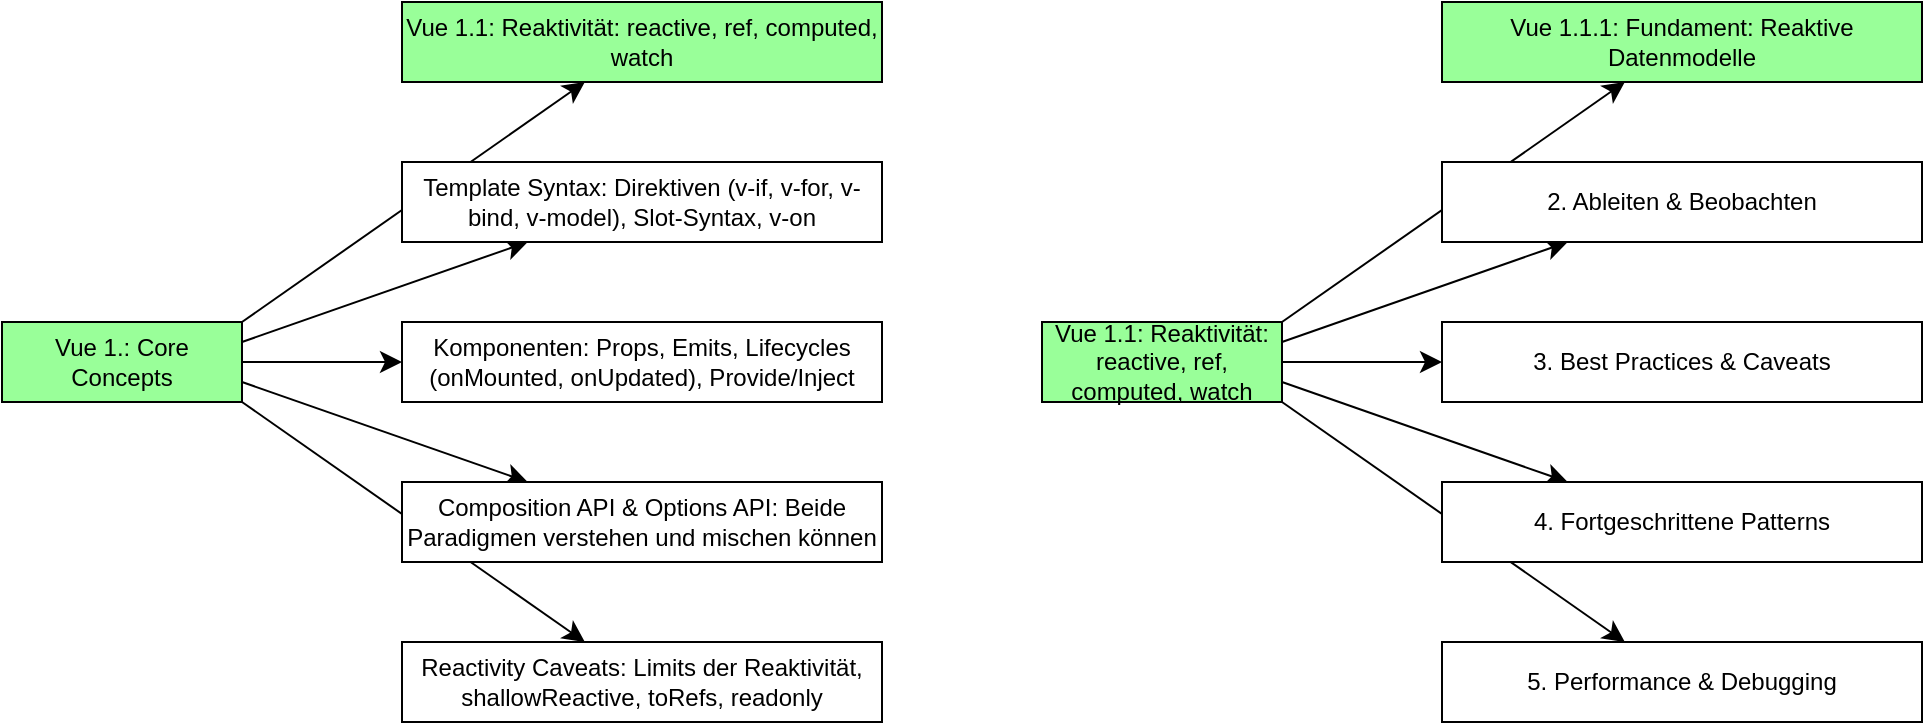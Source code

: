 <mxfile version="27.1.6">
  <diagram name="Seite-1" id="Ly8_jdr_lP5sy3wvXu7F">
    <mxGraphModel dx="1257" dy="697" grid="1" gridSize="10" guides="1" tooltips="1" connect="1" arrows="1" fold="1" page="1" pageScale="1" pageWidth="827" pageHeight="1169" math="0" shadow="0">
      <root>
        <mxCell id="0" />
        <mxCell id="1" parent="0" />
        <mxCell id="ONpwpBKbFHLgvq9Ydx1U-1" style="edgeStyle=none;curved=1;rounded=0;orthogonalLoop=1;jettySize=auto;html=1;exitX=1;exitY=0;exitDx=0;exitDy=0;fontSize=12;startSize=8;endSize=8;" parent="1" source="ONpwpBKbFHLgvq9Ydx1U-6" target="ONpwpBKbFHLgvq9Ydx1U-7" edge="1">
          <mxGeometry relative="1" as="geometry" />
        </mxCell>
        <mxCell id="ONpwpBKbFHLgvq9Ydx1U-2" style="edgeStyle=none;curved=1;rounded=0;orthogonalLoop=1;jettySize=auto;html=1;exitX=1;exitY=0.25;exitDx=0;exitDy=0;fontSize=12;startSize=8;endSize=8;" parent="1" source="ONpwpBKbFHLgvq9Ydx1U-6" target="ONpwpBKbFHLgvq9Ydx1U-8" edge="1">
          <mxGeometry relative="1" as="geometry" />
        </mxCell>
        <mxCell id="ONpwpBKbFHLgvq9Ydx1U-3" style="edgeStyle=none;curved=1;rounded=0;orthogonalLoop=1;jettySize=auto;html=1;exitX=1;exitY=0.5;exitDx=0;exitDy=0;fontSize=12;startSize=8;endSize=8;" parent="1" source="ONpwpBKbFHLgvq9Ydx1U-6" target="ONpwpBKbFHLgvq9Ydx1U-9" edge="1">
          <mxGeometry relative="1" as="geometry" />
        </mxCell>
        <mxCell id="ONpwpBKbFHLgvq9Ydx1U-4" style="edgeStyle=none;curved=1;rounded=0;orthogonalLoop=1;jettySize=auto;html=1;exitX=1;exitY=0.75;exitDx=0;exitDy=0;fontSize=12;startSize=8;endSize=8;" parent="1" source="ONpwpBKbFHLgvq9Ydx1U-6" target="ONpwpBKbFHLgvq9Ydx1U-10" edge="1">
          <mxGeometry relative="1" as="geometry" />
        </mxCell>
        <mxCell id="ONpwpBKbFHLgvq9Ydx1U-5" style="edgeStyle=none;curved=1;rounded=0;orthogonalLoop=1;jettySize=auto;html=1;exitX=1;exitY=1;exitDx=0;exitDy=0;fontSize=12;startSize=8;endSize=8;" parent="1" source="ONpwpBKbFHLgvq9Ydx1U-6" target="ONpwpBKbFHLgvq9Ydx1U-11" edge="1">
          <mxGeometry relative="1" as="geometry" />
        </mxCell>
        <mxCell id="ONpwpBKbFHLgvq9Ydx1U-6" value="Vue 1.: Core Concepts" style="rounded=0;whiteSpace=wrap;html=1;fillColor=#99FF99;" parent="1" vertex="1">
          <mxGeometry x="40" y="200" width="120" height="40" as="geometry" />
        </mxCell>
        <mxCell id="ONpwpBKbFHLgvq9Ydx1U-7" value="Vue 1.1: Reaktivität: reactive, ref, computed, watch" style="rounded=0;whiteSpace=wrap;html=1;fillColor=#99FF99;" parent="1" vertex="1">
          <mxGeometry x="240" y="40" width="240" height="40" as="geometry" />
        </mxCell>
        <mxCell id="ONpwpBKbFHLgvq9Ydx1U-8" value="Template Syntax: Direktiven (v-if, v-for, v-bind, v-model), Slot-Syntax, v-on" style="rounded=0;whiteSpace=wrap;html=1;" parent="1" vertex="1">
          <mxGeometry x="240" y="120" width="240" height="40" as="geometry" />
        </mxCell>
        <mxCell id="ONpwpBKbFHLgvq9Ydx1U-9" value="Komponenten: Props, Emits, Lifecycles (onMounted, onUpdated), Provide/Inject" style="rounded=0;whiteSpace=wrap;html=1;" parent="1" vertex="1">
          <mxGeometry x="240" y="200" width="240" height="40" as="geometry" />
        </mxCell>
        <mxCell id="ONpwpBKbFHLgvq9Ydx1U-10" value="Composition API &amp;amp; Options API: Beide Paradigmen verstehen und mischen können" style="rounded=0;whiteSpace=wrap;html=1;" parent="1" vertex="1">
          <mxGeometry x="240" y="280" width="240" height="40" as="geometry" />
        </mxCell>
        <mxCell id="ONpwpBKbFHLgvq9Ydx1U-11" value="Reactivity Caveats: Limits der Reaktivität, shallowReactive, toRefs, readonly" style="rounded=0;whiteSpace=wrap;html=1;" parent="1" vertex="1">
          <mxGeometry x="240" y="360" width="240" height="40" as="geometry" />
        </mxCell>
        <mxCell id="ONpwpBKbFHLgvq9Ydx1U-23" style="edgeStyle=none;curved=1;rounded=0;orthogonalLoop=1;jettySize=auto;html=1;exitX=1;exitY=0;exitDx=0;exitDy=0;fontSize=12;startSize=8;endSize=8;" parent="1" source="ONpwpBKbFHLgvq9Ydx1U-28" target="ONpwpBKbFHLgvq9Ydx1U-29" edge="1">
          <mxGeometry relative="1" as="geometry" />
        </mxCell>
        <mxCell id="ONpwpBKbFHLgvq9Ydx1U-24" style="edgeStyle=none;curved=1;rounded=0;orthogonalLoop=1;jettySize=auto;html=1;exitX=1;exitY=0.25;exitDx=0;exitDy=0;fontSize=12;startSize=8;endSize=8;" parent="1" source="ONpwpBKbFHLgvq9Ydx1U-28" target="ONpwpBKbFHLgvq9Ydx1U-30" edge="1">
          <mxGeometry relative="1" as="geometry" />
        </mxCell>
        <mxCell id="ONpwpBKbFHLgvq9Ydx1U-25" style="edgeStyle=none;curved=1;rounded=0;orthogonalLoop=1;jettySize=auto;html=1;exitX=1;exitY=0.5;exitDx=0;exitDy=0;fontSize=12;startSize=8;endSize=8;" parent="1" source="ONpwpBKbFHLgvq9Ydx1U-28" target="ONpwpBKbFHLgvq9Ydx1U-31" edge="1">
          <mxGeometry relative="1" as="geometry" />
        </mxCell>
        <mxCell id="ONpwpBKbFHLgvq9Ydx1U-26" style="edgeStyle=none;curved=1;rounded=0;orthogonalLoop=1;jettySize=auto;html=1;exitX=1;exitY=0.75;exitDx=0;exitDy=0;fontSize=12;startSize=8;endSize=8;" parent="1" source="ONpwpBKbFHLgvq9Ydx1U-28" target="ONpwpBKbFHLgvq9Ydx1U-32" edge="1">
          <mxGeometry relative="1" as="geometry" />
        </mxCell>
        <mxCell id="ONpwpBKbFHLgvq9Ydx1U-27" style="edgeStyle=none;curved=1;rounded=0;orthogonalLoop=1;jettySize=auto;html=1;exitX=1;exitY=1;exitDx=0;exitDy=0;fontSize=12;startSize=8;endSize=8;" parent="1" source="ONpwpBKbFHLgvq9Ydx1U-28" target="ONpwpBKbFHLgvq9Ydx1U-33" edge="1">
          <mxGeometry relative="1" as="geometry" />
        </mxCell>
        <mxCell id="ONpwpBKbFHLgvq9Ydx1U-28" value="Vue 1.1: Reaktivität: reactive, ref, computed, watch" style="rounded=0;whiteSpace=wrap;html=1;fillColor=#99FF99;" parent="1" vertex="1">
          <mxGeometry x="560" y="200" width="120" height="40" as="geometry" />
        </mxCell>
        <mxCell id="ONpwpBKbFHLgvq9Ydx1U-29" value="Vue 1.1.1: Fundament: Reaktive Datenmodelle" style="rounded=0;whiteSpace=wrap;html=1;fillColor=#99FF99;" parent="1" vertex="1">
          <mxGeometry x="760" y="40" width="240" height="40" as="geometry" />
        </mxCell>
        <mxCell id="ONpwpBKbFHLgvq9Ydx1U-30" value="2. Ableiten &amp;amp; Beobachten" style="rounded=0;whiteSpace=wrap;html=1;" parent="1" vertex="1">
          <mxGeometry x="760" y="120" width="240" height="40" as="geometry" />
        </mxCell>
        <mxCell id="ONpwpBKbFHLgvq9Ydx1U-31" value="3. Best Practices &amp;amp; Caveats" style="rounded=0;whiteSpace=wrap;html=1;" parent="1" vertex="1">
          <mxGeometry x="760" y="200" width="240" height="40" as="geometry" />
        </mxCell>
        <mxCell id="ONpwpBKbFHLgvq9Ydx1U-32" value="4. Fortgeschrittene Patterns" style="rounded=0;whiteSpace=wrap;html=1;" parent="1" vertex="1">
          <mxGeometry x="760" y="280" width="240" height="40" as="geometry" />
        </mxCell>
        <mxCell id="ONpwpBKbFHLgvq9Ydx1U-33" value="5. Performance &amp;amp; Debugging" style="rounded=0;whiteSpace=wrap;html=1;" parent="1" vertex="1">
          <mxGeometry x="760" y="360" width="240" height="40" as="geometry" />
        </mxCell>
      </root>
    </mxGraphModel>
  </diagram>
</mxfile>
